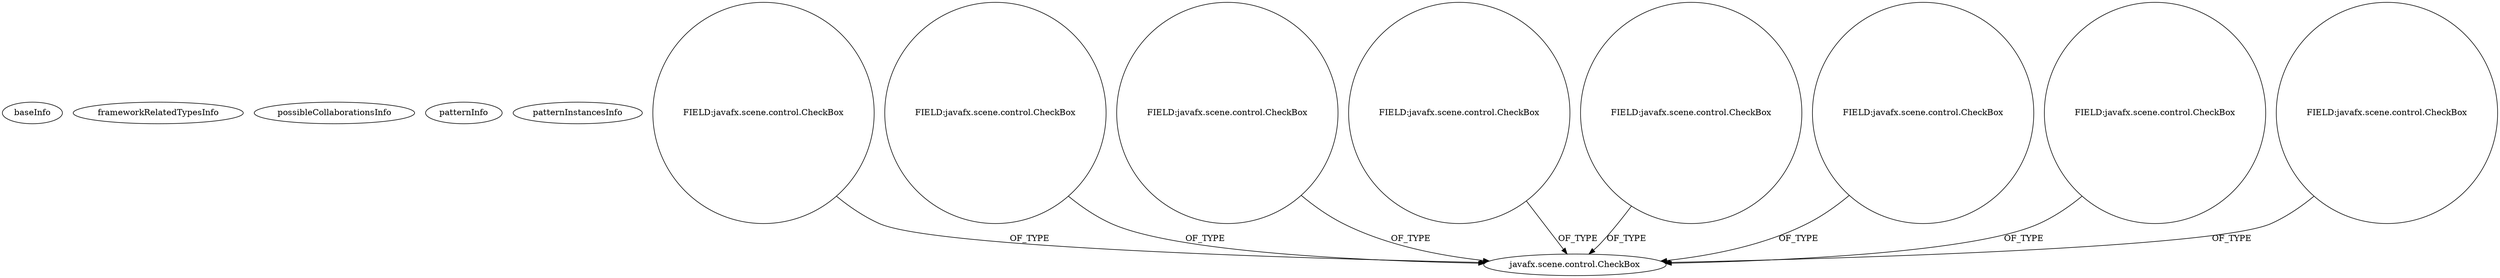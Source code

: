 digraph {
baseInfo[graphId=1026,category="pattern",isAnonymous=false,possibleRelation=false]
frameworkRelatedTypesInfo[]
possibleCollaborationsInfo[]
patternInfo[frequency=2.0,patternRootClient=null]
patternInstancesInfo[0="josesoler7-agendavital~/josesoler7-agendavital/agendavital-master/src/agendavital/vista/FXMLNuevasNoticiasController.java~FXMLNuevasNoticiasController~3371",1="tarunbod-SummonCommandCreator~/tarunbod-SummonCommandCreator/SummonCommandCreator-master/src/me/FirstWorldAnarchy/scc/application/FXMLDocumentController.java~FXMLDocumentController~4474"]
5[label="javafx.scene.control.CheckBox",vertexType="FRAMEWORK_CLASS_TYPE",isFrameworkType=false]
24[label="FIELD:javafx.scene.control.CheckBox",vertexType="FIELD_DECLARATION",isFrameworkType=false,shape=circle]
124[label="FIELD:javafx.scene.control.CheckBox",vertexType="FIELD_DECLARATION",isFrameworkType=false,shape=circle]
46[label="FIELD:javafx.scene.control.CheckBox",vertexType="FIELD_DECLARATION",isFrameworkType=false,shape=circle]
20[label="FIELD:javafx.scene.control.CheckBox",vertexType="FIELD_DECLARATION",isFrameworkType=false,shape=circle]
50[label="FIELD:javafx.scene.control.CheckBox",vertexType="FIELD_DECLARATION",isFrameworkType=false,shape=circle]
68[label="FIELD:javafx.scene.control.CheckBox",vertexType="FIELD_DECLARATION",isFrameworkType=false,shape=circle]
16[label="FIELD:javafx.scene.control.CheckBox",vertexType="FIELD_DECLARATION",isFrameworkType=false,shape=circle]
138[label="FIELD:javafx.scene.control.CheckBox",vertexType="FIELD_DECLARATION",isFrameworkType=false,shape=circle]
16->5[label="OF_TYPE"]
46->5[label="OF_TYPE"]
50->5[label="OF_TYPE"]
20->5[label="OF_TYPE"]
24->5[label="OF_TYPE"]
138->5[label="OF_TYPE"]
124->5[label="OF_TYPE"]
68->5[label="OF_TYPE"]
}
